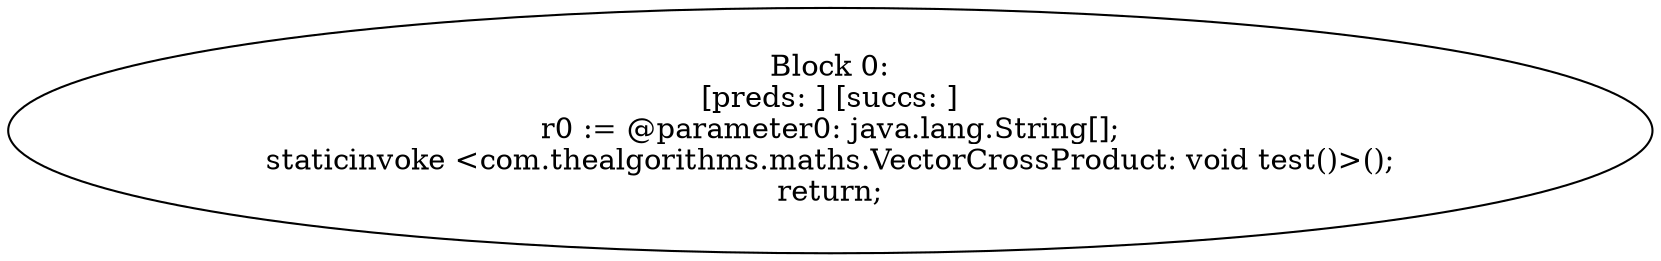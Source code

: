 digraph "unitGraph" {
    "Block 0:
[preds: ] [succs: ]
r0 := @parameter0: java.lang.String[];
staticinvoke <com.thealgorithms.maths.VectorCrossProduct: void test()>();
return;
"
}

